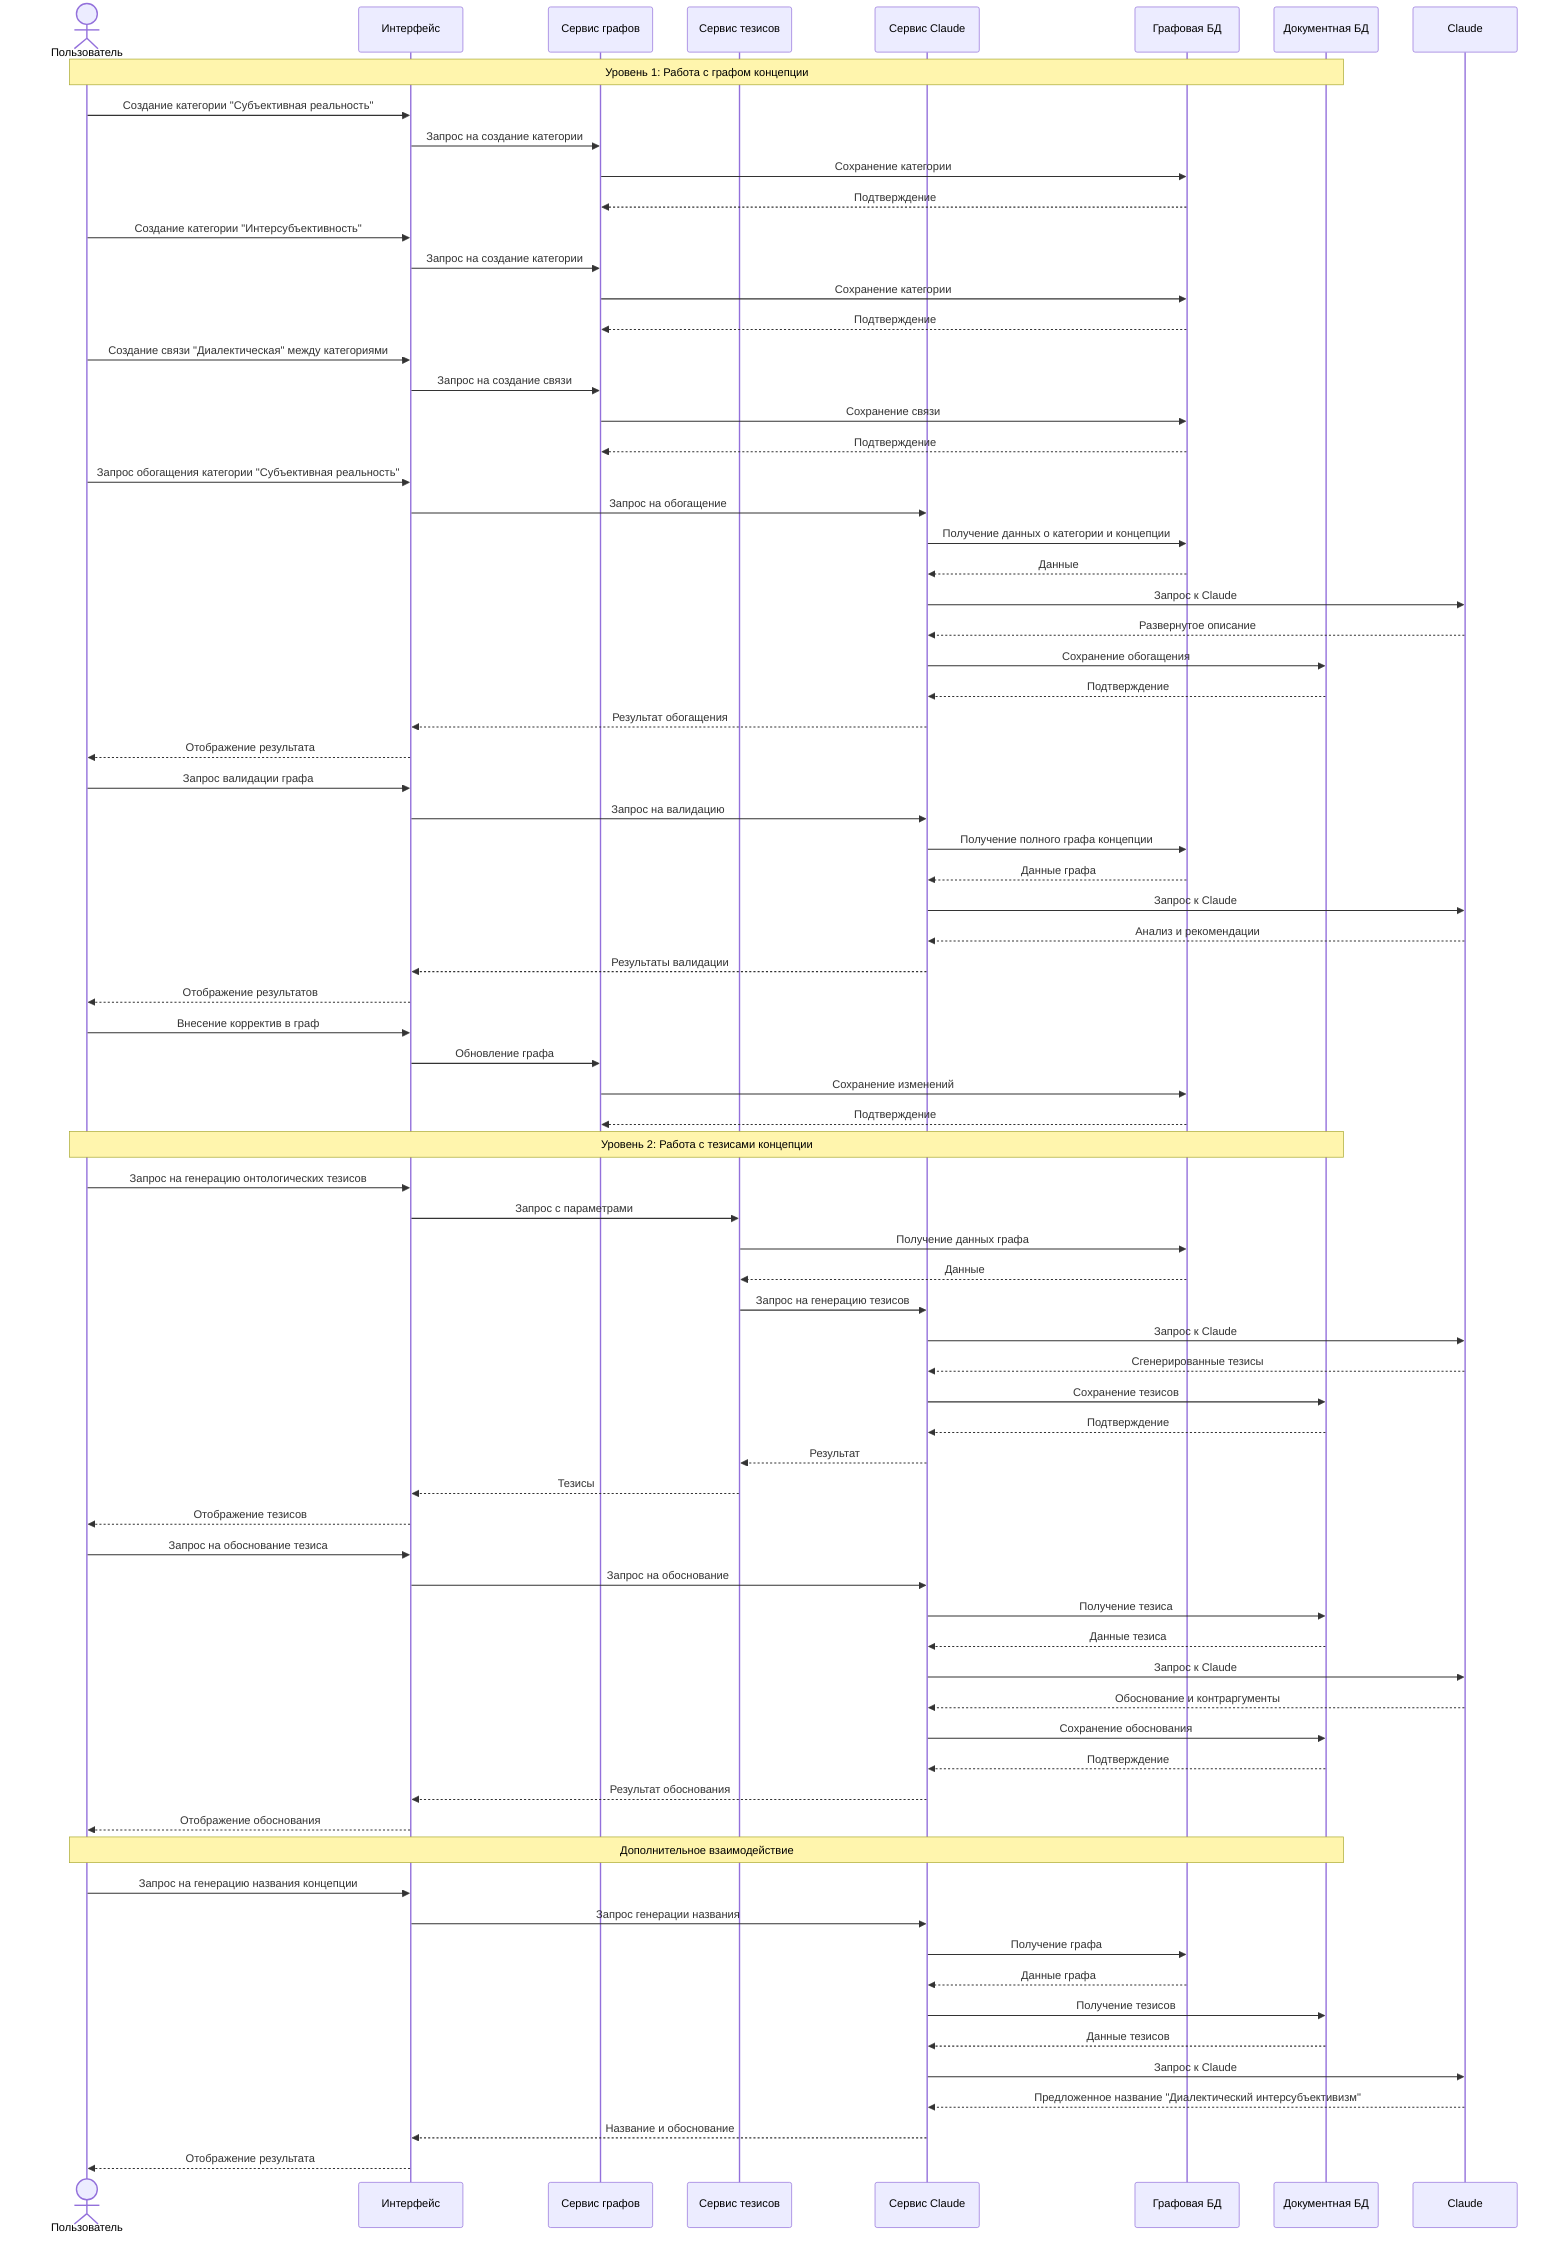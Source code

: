 sequenceDiagram
    actor User as Пользователь
    participant UI as Интерфейс
    participant GS as Сервис графов
    participant TS as Сервис тезисов
    participant CS as Сервис Claude
    participant GDB as Графовая БД
    participant DDB as Документная БД
    
    Note over User,DDB: Уровень 1: Работа с графом концепции
    
    User->>UI: Создание категории "Субъективная реальность"
    UI->>GS: Запрос на создание категории
    GS->>GDB: Сохранение категории
    GDB-->>GS: Подтверждение
    
    User->>UI: Создание категории "Интерсубъективность"
    UI->>GS: Запрос на создание категории
    GS->>GDB: Сохранение категории
    GDB-->>GS: Подтверждение
    
    User->>UI: Создание связи "Диалектическая" между категориями
    UI->>GS: Запрос на создание связи
    GS->>GDB: Сохранение связи
    GDB-->>GS: Подтверждение
    
    User->>UI: Запрос обогащения категории "Субъективная реальность"
    UI->>CS: Запрос на обогащение
    CS->>GDB: Получение данных о категории и концепции
    GDB-->>CS: Данные
    CS->>Claude: Запрос к Claude
    Claude-->>CS: Развернутое описание
    CS->>DDB: Сохранение обогащения
    DDB-->>CS: Подтверждение
    CS-->>UI: Результат обогащения
    UI-->>User: Отображение результата
    
    User->>UI: Запрос валидации графа
    UI->>CS: Запрос на валидацию
    CS->>GDB: Получение полного графа концепции
    GDB-->>CS: Данные графа
    CS->>Claude: Запрос к Claude
    Claude-->>CS: Анализ и рекомендации
    CS-->>UI: Результаты валидации
    UI-->>User: Отображение результатов
    
    User->>UI: Внесение корректив в граф
    UI->>GS: Обновление графа
    GS->>GDB: Сохранение изменений
    GDB-->>GS: Подтверждение
    
    Note over User,DDB: Уровень 2: Работа с тезисами концепции
    
    User->>UI: Запрос на генерацию онтологических тезисов
    UI->>TS: Запрос с параметрами
    TS->>GDB: Получение данных графа
    GDB-->>TS: Данные
    TS->>CS: Запрос на генерацию тезисов
    CS->>Claude: Запрос к Claude
    Claude-->>CS: Сгенерированные тезисы
    CS->>DDB: Сохранение тезисов
    DDB-->>CS: Подтверждение
    CS-->>TS: Результат
    TS-->>UI: Тезисы
    UI-->>User: Отображение тезисов
    
    User->>UI: Запрос на обоснование тезиса
    UI->>CS: Запрос на обоснование
    CS->>DDB: Получение тезиса
    DDB-->>CS: Данные тезиса
    CS->>Claude: Запрос к Claude
    Claude-->>CS: Обоснование и контраргументы
    CS->>DDB: Сохранение обоснования
    DDB-->>CS: Подтверждение
    CS-->>UI: Результат обоснования
    UI-->>User: Отображение обоснования
    
    Note over User,DDB: Дополнительное взаимодействие
    
    User->>UI: Запрос на генерацию названия концепции
    UI->>CS: Запрос генерации названия
    CS->>GDB: Получение графа
    GDB-->>CS: Данные графа
    CS->>DDB: Получение тезисов
    DDB-->>CS: Данные тезисов
    CS->>Claude: Запрос к Claude
    Claude-->>CS: Предложенное название "Диалектический интерсубъективизм"
    CS-->>UI: Название и обоснование
    UI-->>User: Отображение результата